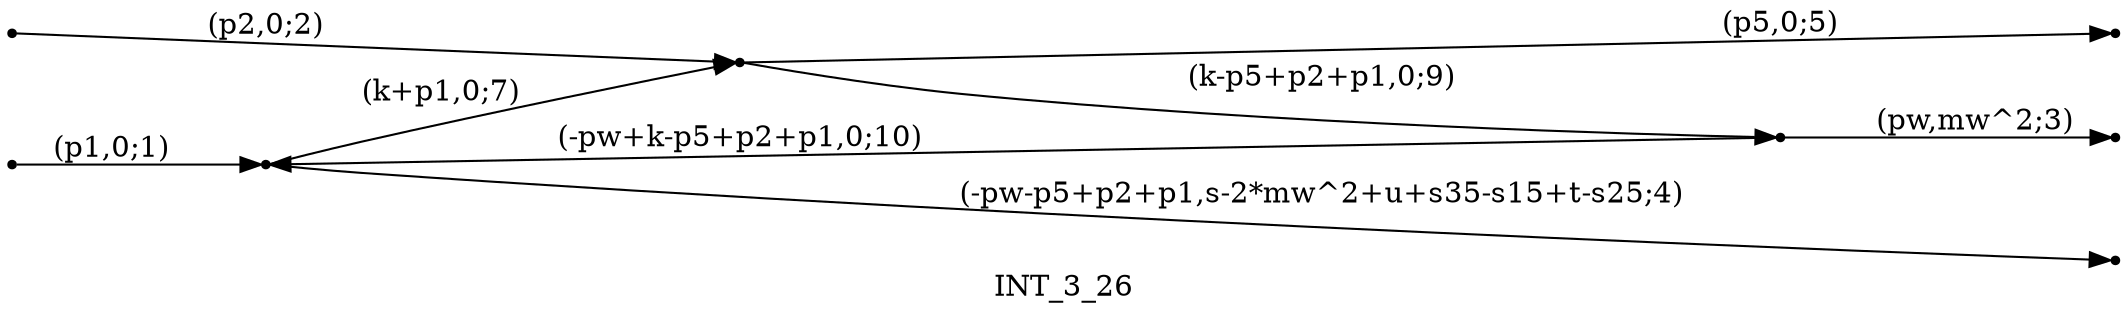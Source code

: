 digraph INT_3_26 {
  label="INT_3_26";
  rankdir="LR";
  subgraph edges {
    -1 -> 3 [label="(p1,0;1)"];
    -2 -> 1 [label="(p2,0;2)"];
    2 -> -3 [label="(pw,mw^2;3)"];
    3 -> -4 [label="(-pw-p5+p2+p1,s-2*mw^2+u+s35-s15+t-s25;4)"];
    1 -> -5 [label="(p5,0;5)"];
    3 -> 1 [label="(k+p1,0;7)"];
    1 -> 2 [label="(k-p5+p2+p1,0;9)"];
    2 -> 3 [label="(-pw+k-p5+p2+p1,0;10)"];
  }
  subgraph incoming { rank="source"; -1; -2; }
  subgraph outgoing { rank="sink"; -3; -4; -5; }
-5 [shape=point];
-4 [shape=point];
-3 [shape=point];
-2 [shape=point];
-1 [shape=point];
1 [shape=point];
2 [shape=point];
3 [shape=point];
}

